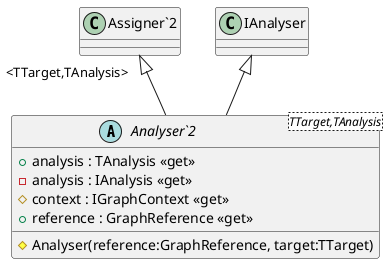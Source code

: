 @startuml
abstract class "Analyser`2"<TTarget,TAnalysis> {
    # Analyser(reference:GraphReference, target:TTarget)
    + analysis : TAnalysis <<get>>
    - analysis : IAnalysis <<get>>
    # context : IGraphContext <<get>>
    + reference : GraphReference <<get>>
}
"Assigner`2" "<TTarget,TAnalysis>" <|-- "Analyser`2"
IAnalyser <|-- "Analyser`2"
@enduml
